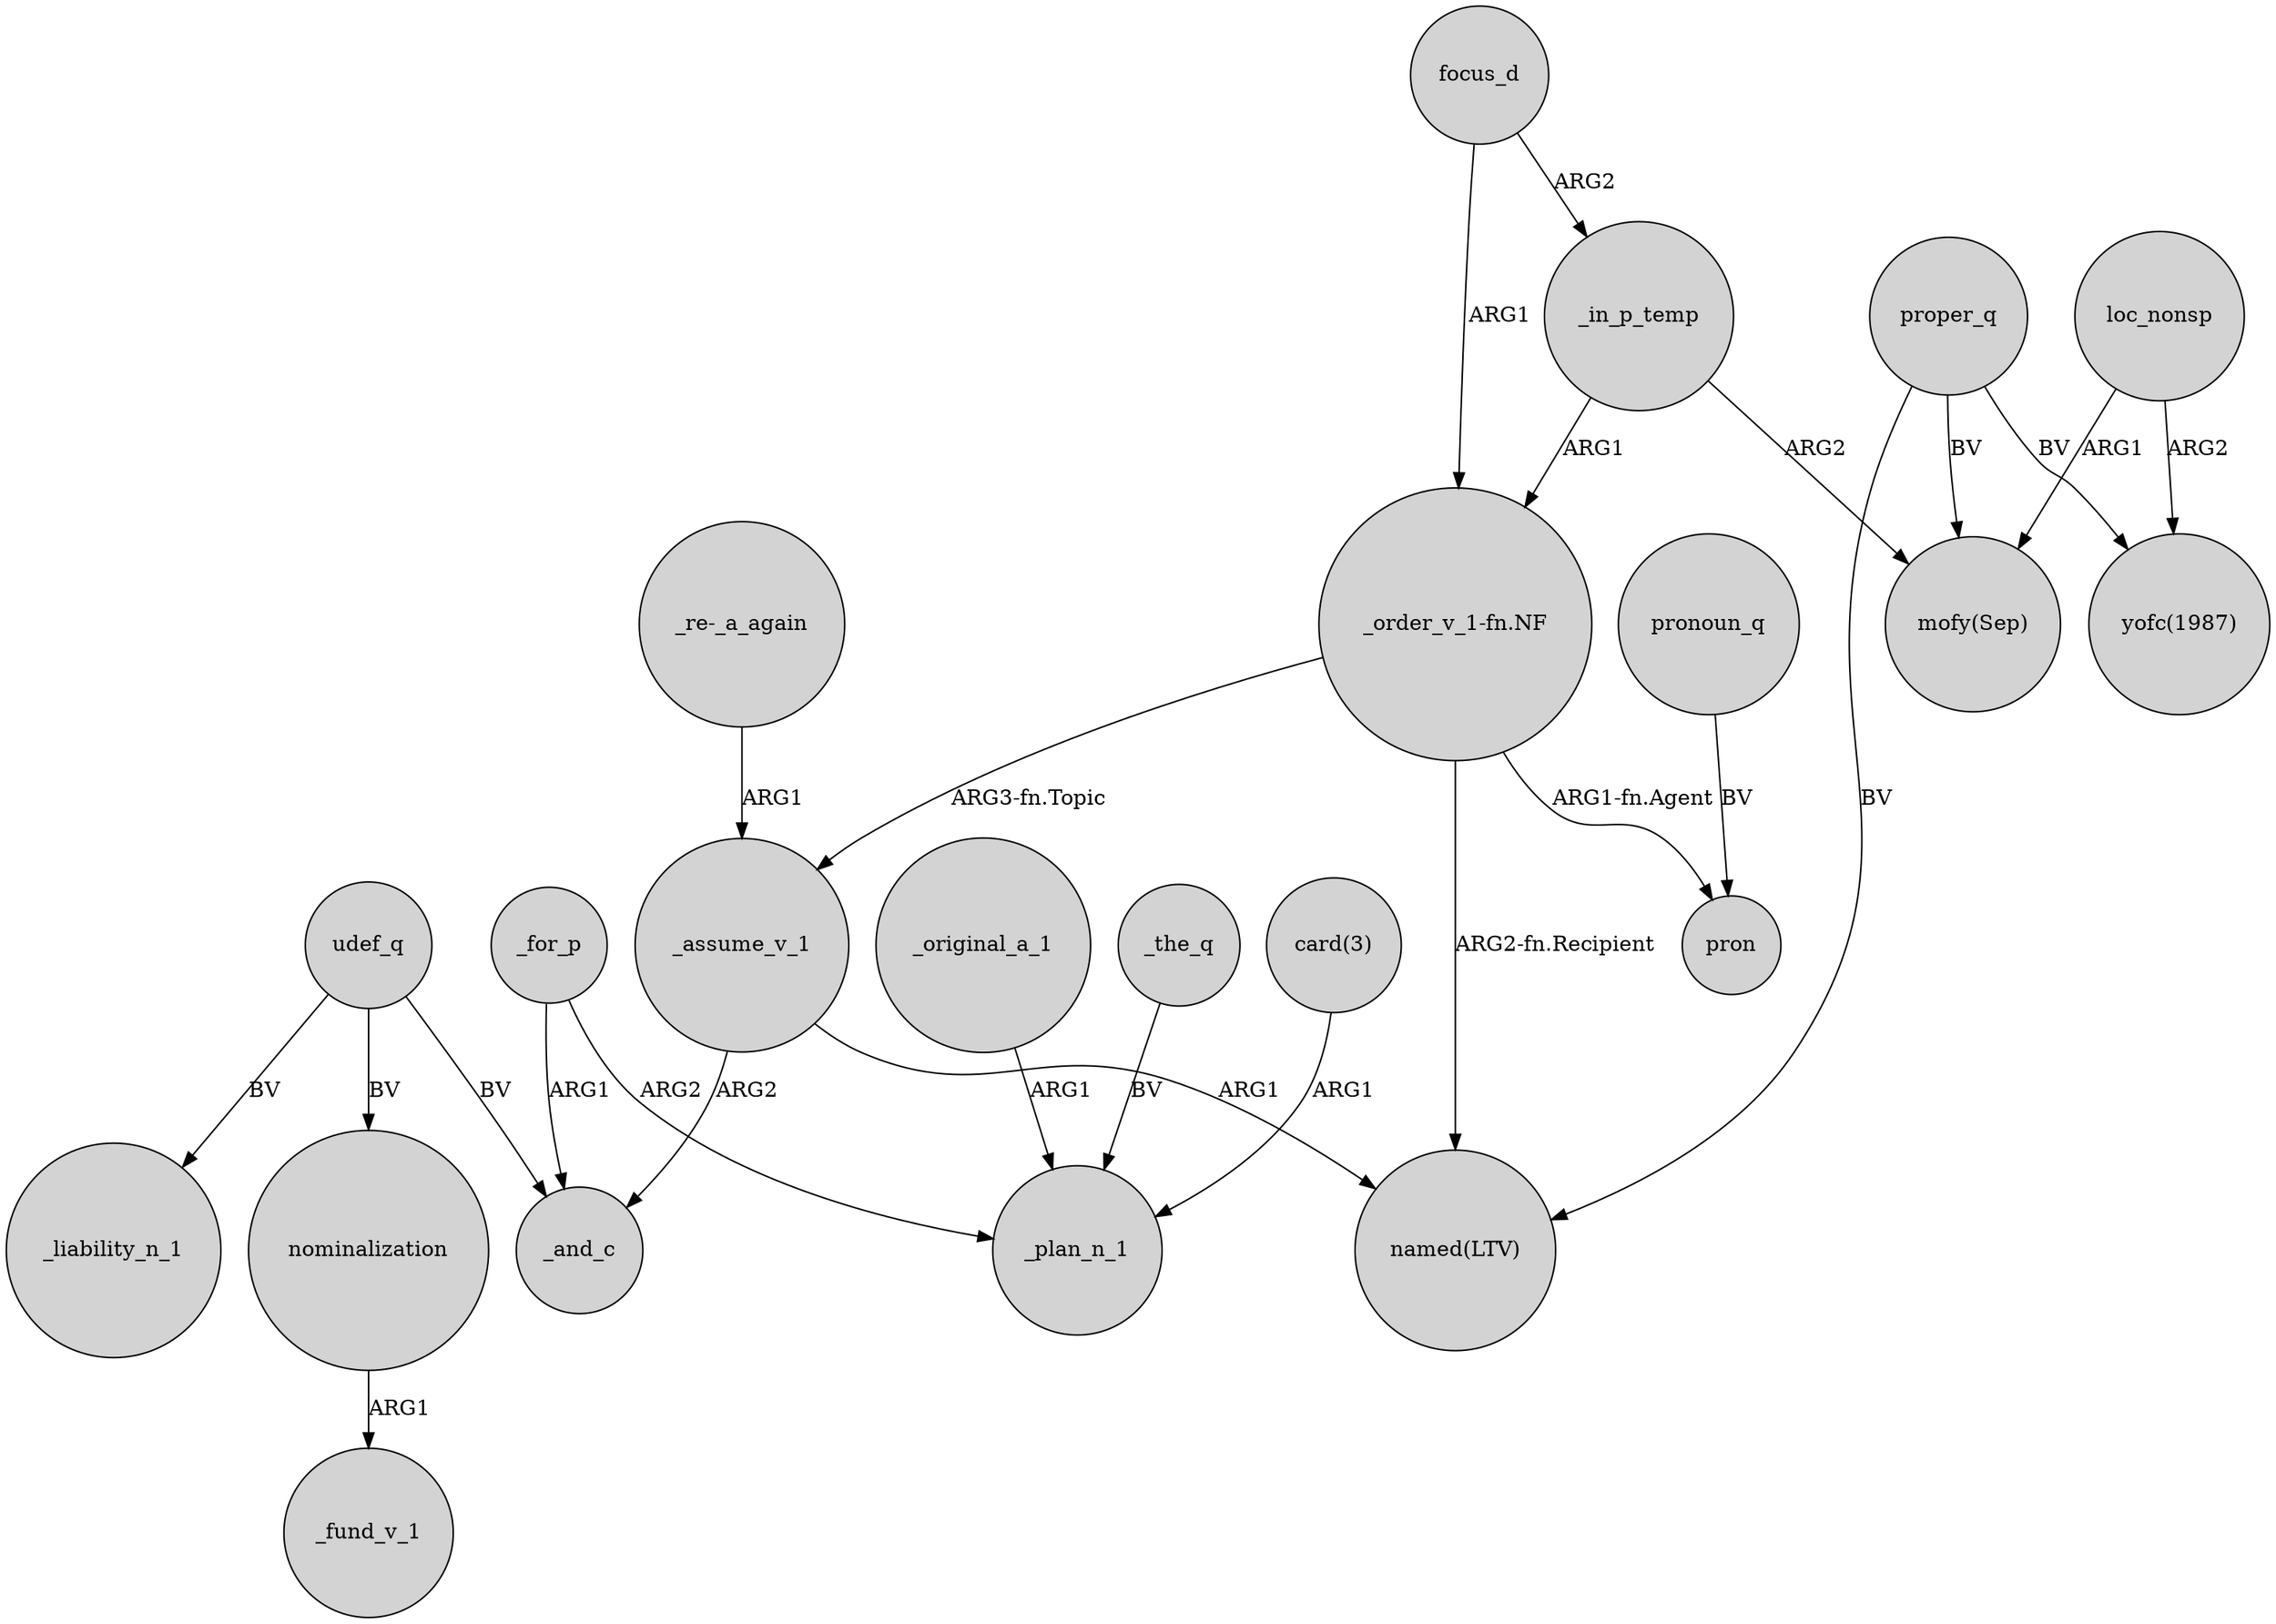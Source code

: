 digraph {
	node [shape=circle style=filled]
	udef_q -> _liability_n_1 [label=BV]
	focus_d -> _in_p_temp [label=ARG2]
	_for_p -> _and_c [label=ARG1]
	_original_a_1 -> _plan_n_1 [label=ARG1]
	nominalization -> _fund_v_1 [label=ARG1]
	_in_p_temp -> "_order_v_1-fn.NF" [label=ARG1]
	_the_q -> _plan_n_1 [label=BV]
	"_order_v_1-fn.NF" -> pron [label="ARG1-fn.Agent"]
	"_order_v_1-fn.NF" -> "named(LTV)" [label="ARG2-fn.Recipient"]
	proper_q -> "mofy(Sep)" [label=BV]
	loc_nonsp -> "mofy(Sep)" [label=ARG1]
	proper_q -> "named(LTV)" [label=BV]
	pronoun_q -> pron [label=BV]
	"card(3)" -> _plan_n_1 [label=ARG1]
	"_order_v_1-fn.NF" -> _assume_v_1 [label="ARG3-fn.Topic"]
	_assume_v_1 -> _and_c [label=ARG2]
	_assume_v_1 -> "named(LTV)" [label=ARG1]
	udef_q -> nominalization [label=BV]
	proper_q -> "yofc(1987)" [label=BV]
	udef_q -> _and_c [label=BV]
	_in_p_temp -> "mofy(Sep)" [label=ARG2]
	_for_p -> _plan_n_1 [label=ARG2]
	loc_nonsp -> "yofc(1987)" [label=ARG2]
	focus_d -> "_order_v_1-fn.NF" [label=ARG1]
	"_re-_a_again" -> _assume_v_1 [label=ARG1]
}
